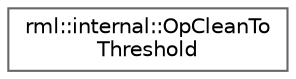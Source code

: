 digraph "类继承关系图"
{
 // LATEX_PDF_SIZE
  bgcolor="transparent";
  edge [fontname=Helvetica,fontsize=10,labelfontname=Helvetica,labelfontsize=10];
  node [fontname=Helvetica,fontsize=10,shape=box,height=0.2,width=0.4];
  rankdir="LR";
  Node0 [id="Node000000",label="rml::internal::OpCleanTo\lThreshold",height=0.2,width=0.4,color="grey40", fillcolor="white", style="filled",URL="$structrml_1_1internal_1_1_op_clean_to_threshold.html",tooltip=" "];
}
